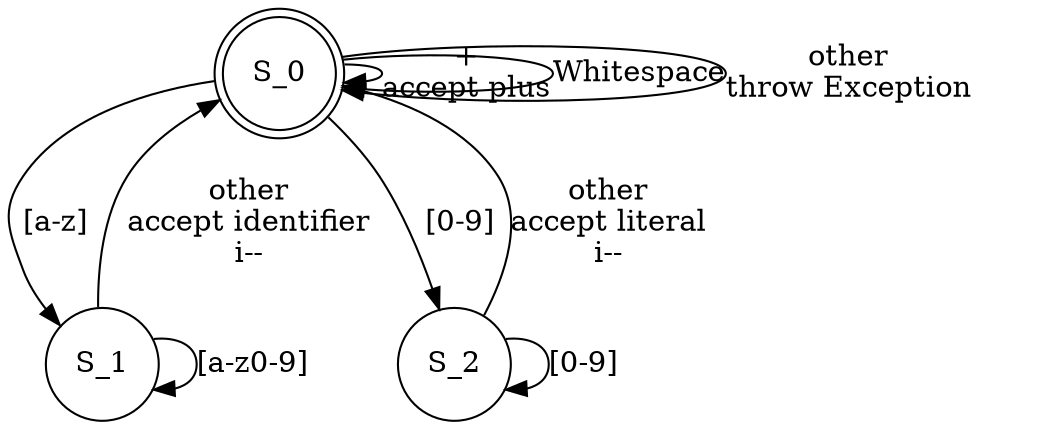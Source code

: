 digraph finite_state_machine {
    //rankdir=LR;

    size = "8,5"
    node [shape = doublecircle]; S_0; // starting state
    node [shape = circle];

    S_0 -> S_1 [label = "[a-z]"]
    S_1 -> S_1 [label = "[a-z0-9]"]
    S_1 -> S_0 [label = "other\naccept identifier\ni--"]
    S_0 -> S_2 [label = "[0-9]"]
    S_2 -> S_2 [label = "[0-9]"]
    S_2 -> S_0 [label = "other\naccept literal\ni--"]
    S_0 -> S_0 [label = "+\naccept plus"]
    S_0 -> S_0 [label = "Whitespace"]
    S_0 -> S_0 [label = "other\nthrow Exception"]

}